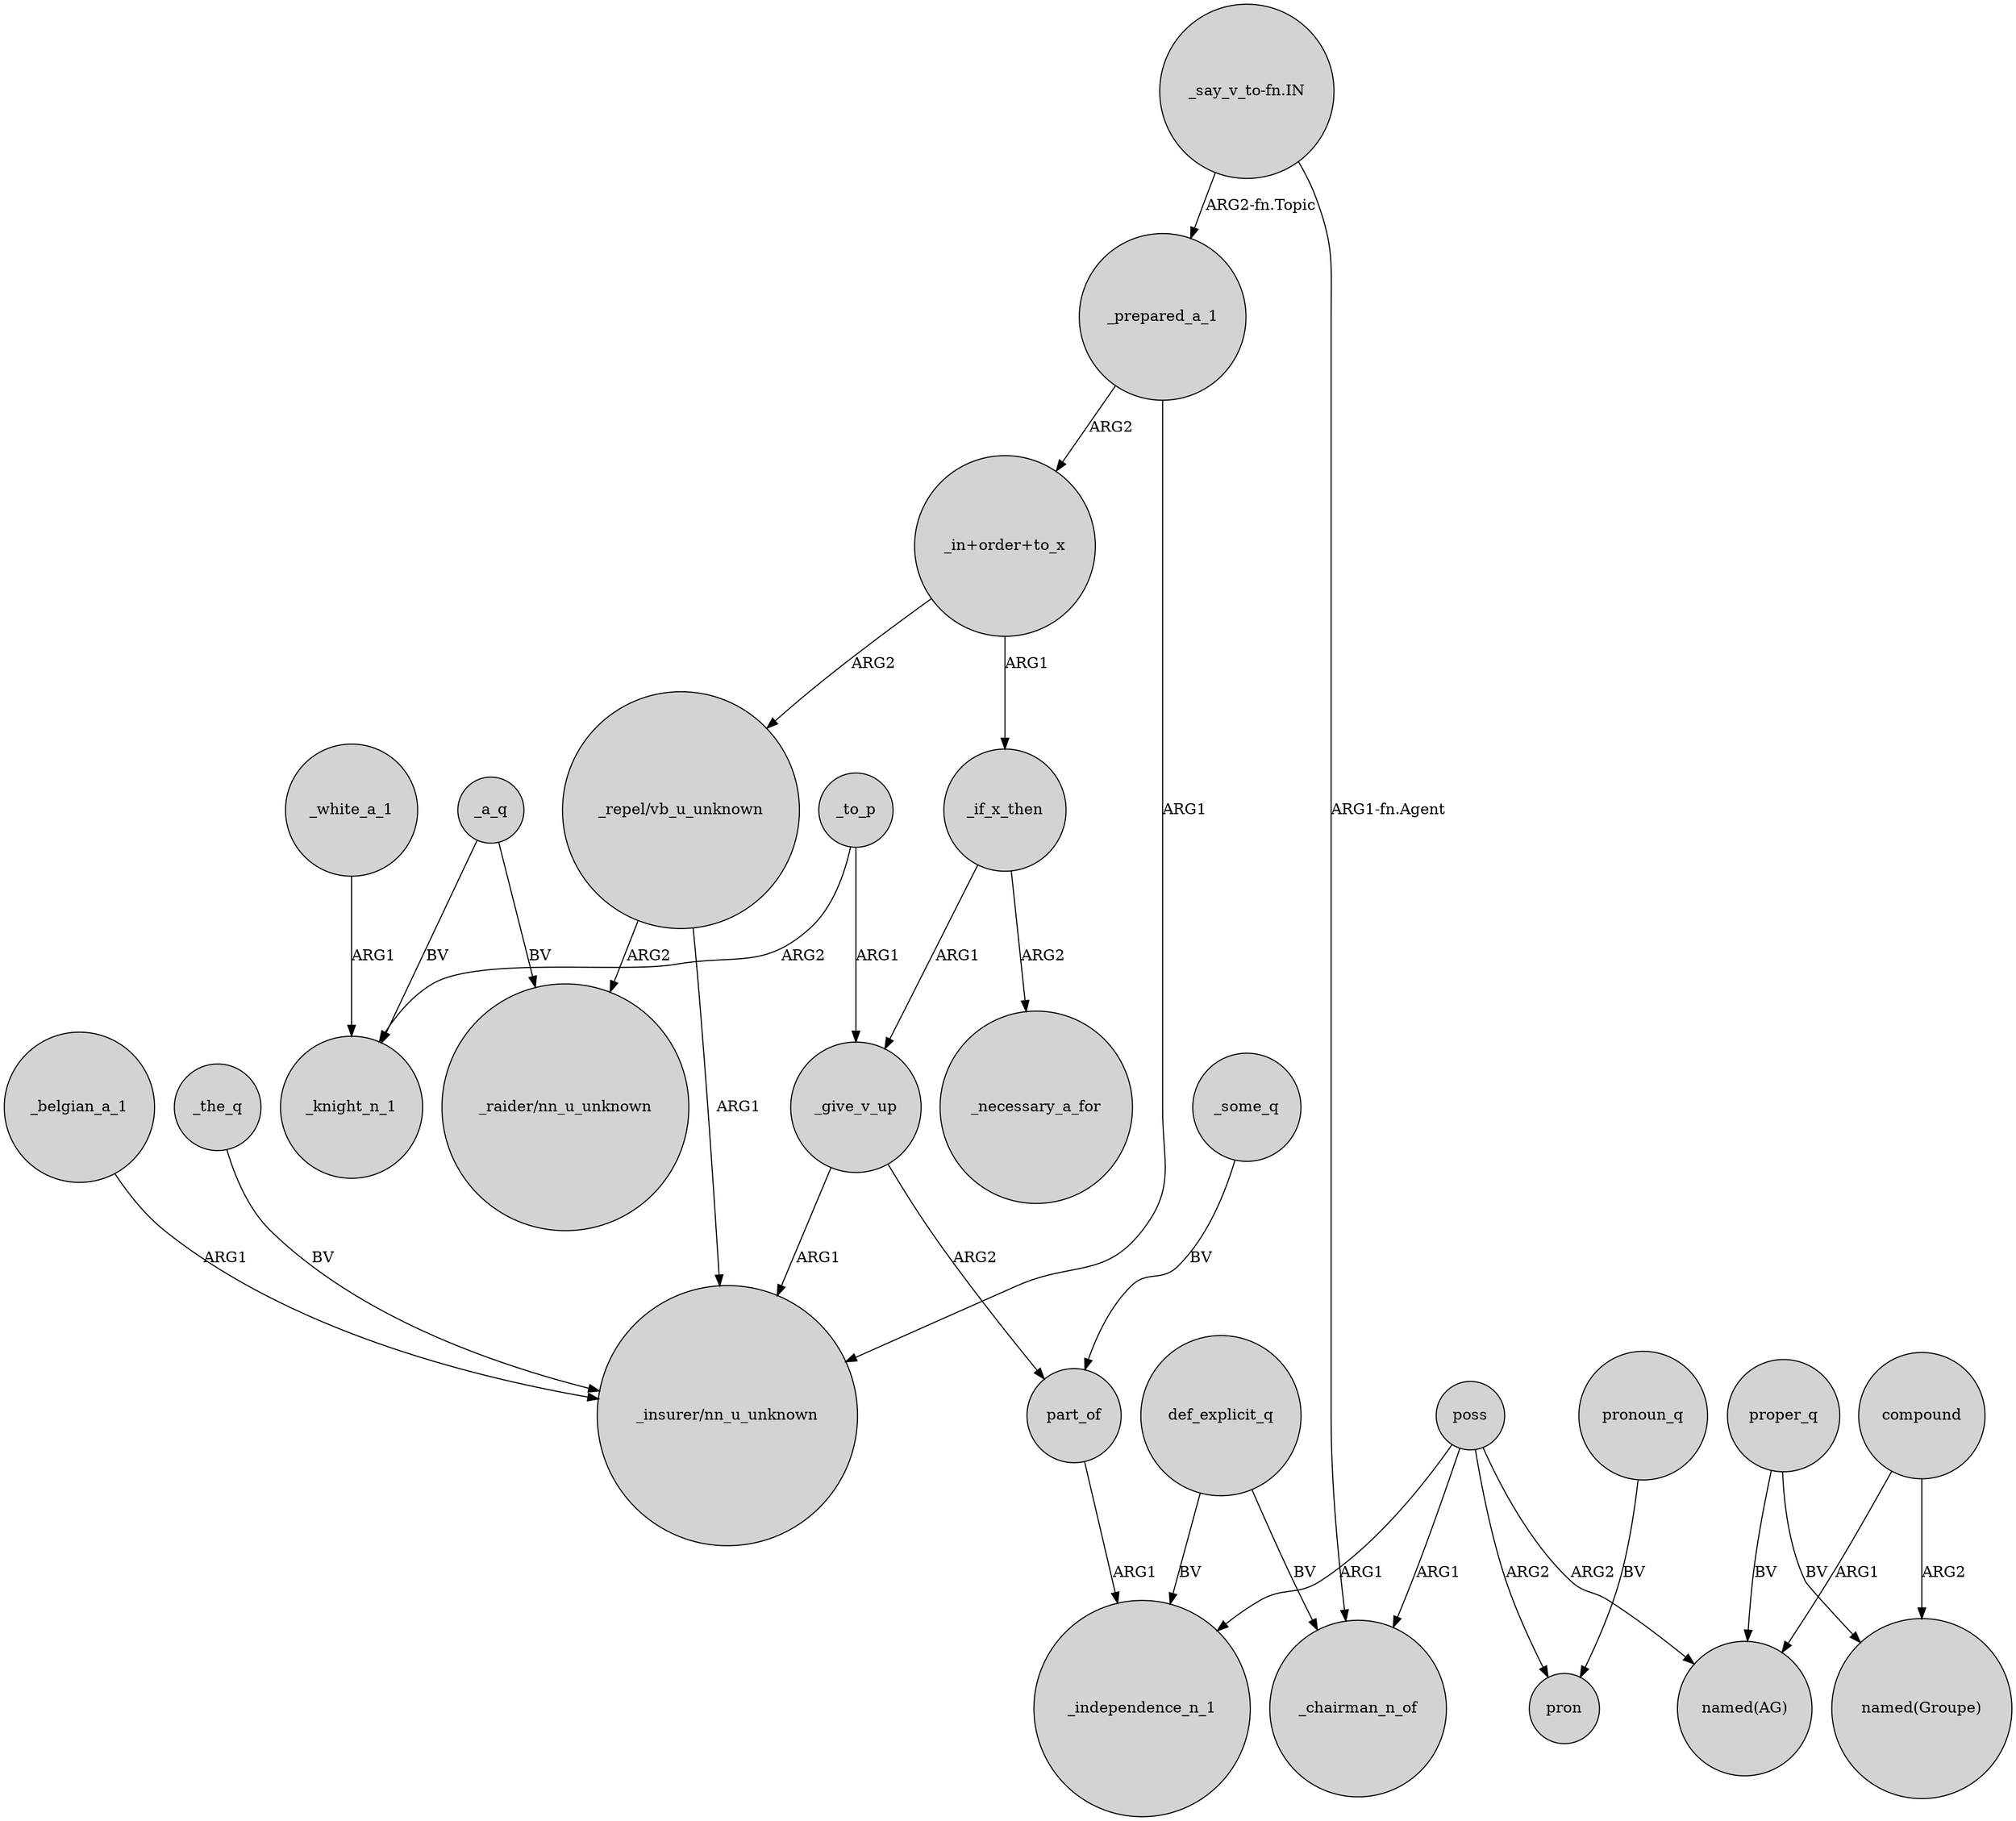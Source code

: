 digraph {
	node [shape=circle style=filled]
	_belgian_a_1 -> "_insurer/nn_u_unknown" [label=ARG1]
	def_explicit_q -> _independence_n_1 [label=BV]
	_white_a_1 -> _knight_n_1 [label=ARG1]
	_the_q -> "_insurer/nn_u_unknown" [label=BV]
	poss -> pron [label=ARG2]
	_a_q -> _knight_n_1 [label=BV]
	"_say_v_to-fn.IN" -> _chairman_n_of [label="ARG1-fn.Agent"]
	"_in+order+to_x" -> "_repel/vb_u_unknown" [label=ARG2]
	_prepared_a_1 -> "_insurer/nn_u_unknown" [label=ARG1]
	_give_v_up -> part_of [label=ARG2]
	"_say_v_to-fn.IN" -> _prepared_a_1 [label="ARG2-fn.Topic"]
	part_of -> _independence_n_1 [label=ARG1]
	proper_q -> "named(AG)" [label=BV]
	_some_q -> part_of [label=BV]
	pronoun_q -> pron [label=BV]
	compound -> "named(AG)" [label=ARG1]
	proper_q -> "named(Groupe)" [label=BV]
	"_repel/vb_u_unknown" -> "_raider/nn_u_unknown" [label=ARG2]
	_give_v_up -> "_insurer/nn_u_unknown" [label=ARG1]
	_to_p -> _give_v_up [label=ARG1]
	poss -> "named(AG)" [label=ARG2]
	poss -> _independence_n_1 [label=ARG1]
	_to_p -> _knight_n_1 [label=ARG2]
	"_in+order+to_x" -> _if_x_then [label=ARG1]
	_if_x_then -> _necessary_a_for [label=ARG2]
	compound -> "named(Groupe)" [label=ARG2]
	_if_x_then -> _give_v_up [label=ARG1]
	def_explicit_q -> _chairman_n_of [label=BV]
	_a_q -> "_raider/nn_u_unknown" [label=BV]
	_prepared_a_1 -> "_in+order+to_x" [label=ARG2]
	poss -> _chairman_n_of [label=ARG1]
	"_repel/vb_u_unknown" -> "_insurer/nn_u_unknown" [label=ARG1]
}
